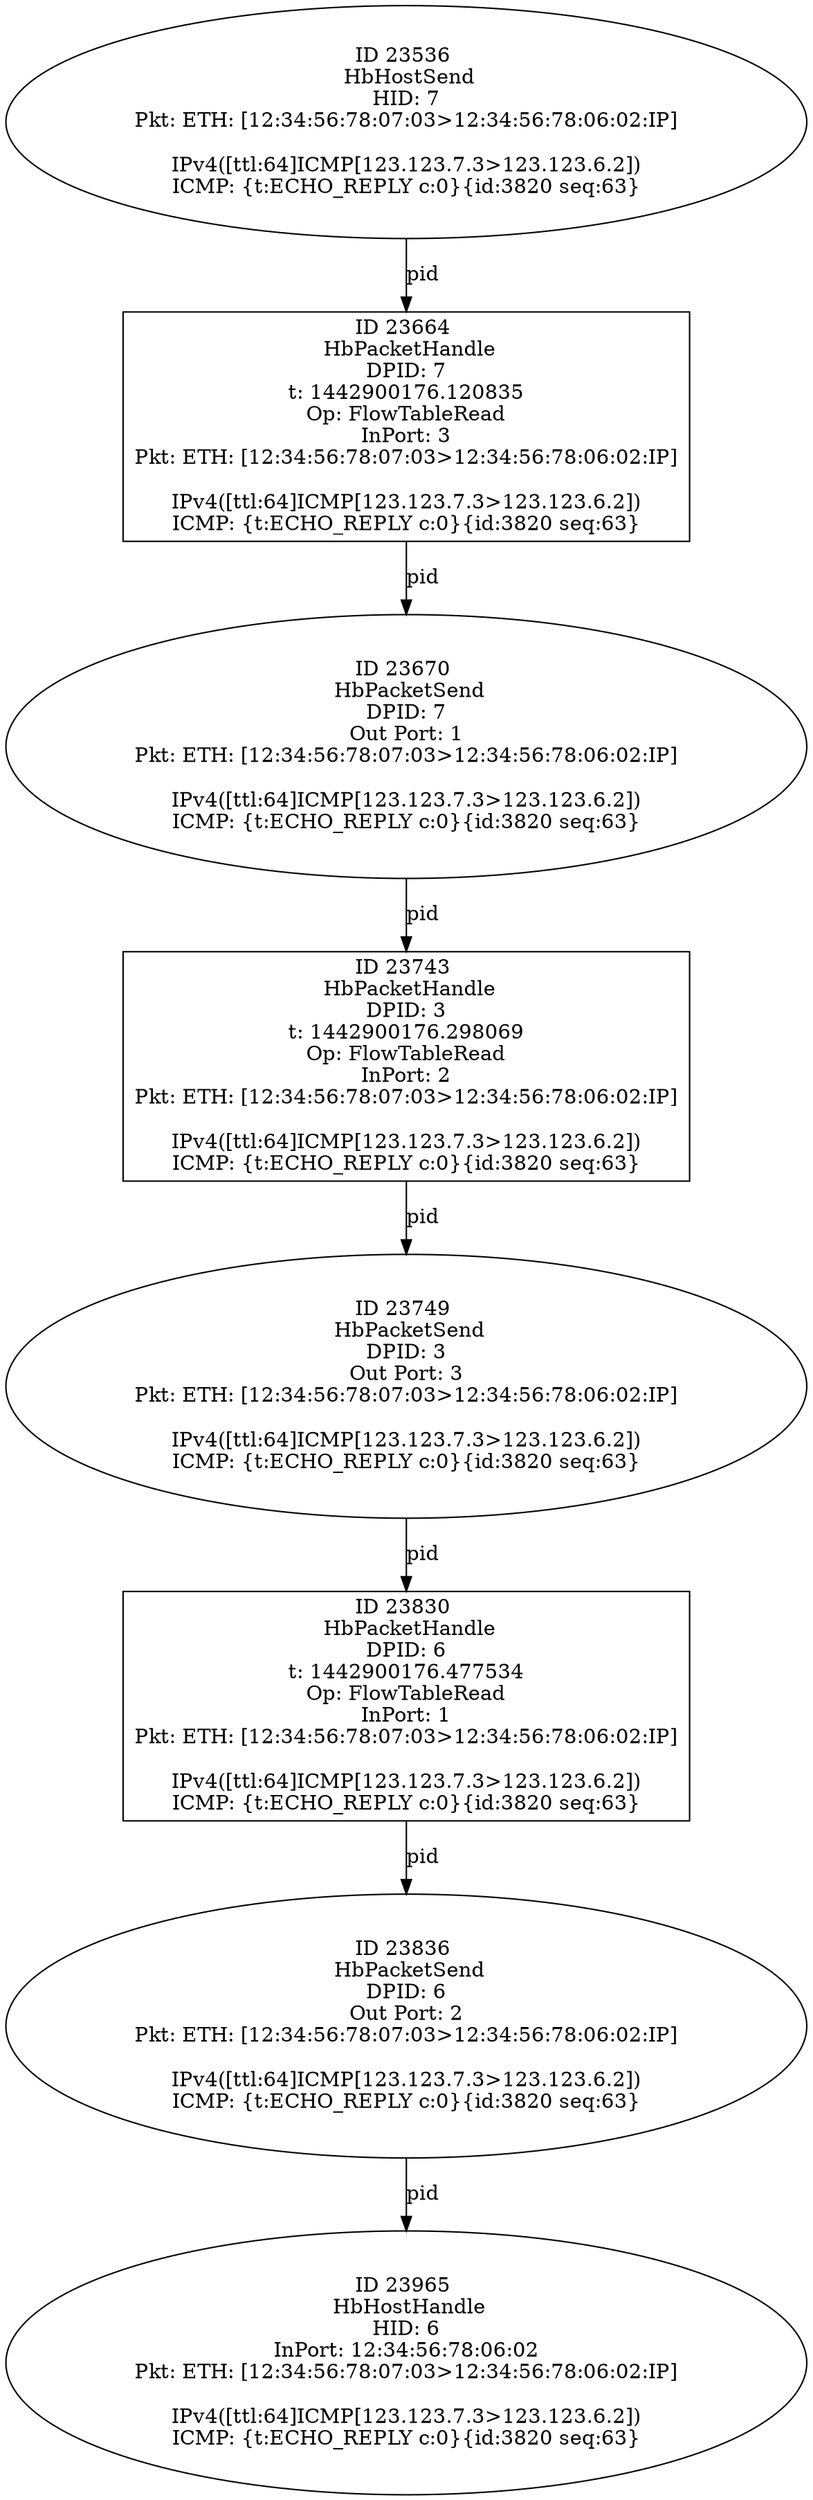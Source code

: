 strict digraph G {
23536 [shape=oval, event=<hb_events.HbHostSend object at 0x10ce71510>, label="ID 23536 
 HbHostSend
HID: 7
Pkt: ETH: [12:34:56:78:07:03>12:34:56:78:06:02:IP]

IPv4([ttl:64]ICMP[123.123.7.3>123.123.6.2])
ICMP: {t:ECHO_REPLY c:0}{id:3820 seq:63}"];
23749 [shape=oval, event=<hb_events.HbPacketSend object at 0x10cf2e910>, label="ID 23749 
 HbPacketSend
DPID: 3
Out Port: 3
Pkt: ETH: [12:34:56:78:07:03>12:34:56:78:06:02:IP]

IPv4([ttl:64]ICMP[123.123.7.3>123.123.6.2])
ICMP: {t:ECHO_REPLY c:0}{id:3820 seq:63}"];
23670 [shape=oval, event=<hb_events.HbPacketSend object at 0x10ced8b10>, label="ID 23670 
 HbPacketSend
DPID: 7
Out Port: 1
Pkt: ETH: [12:34:56:78:07:03>12:34:56:78:06:02:IP]

IPv4([ttl:64]ICMP[123.123.7.3>123.123.6.2])
ICMP: {t:ECHO_REPLY c:0}{id:3820 seq:63}"];
23664 [shape=box, event=<hb_events.HbPacketHandle object at 0x10ceeced0>, label="ID 23664 
 HbPacketHandle
DPID: 7
t: 1442900176.120835
Op: FlowTableRead
InPort: 3
Pkt: ETH: [12:34:56:78:07:03>12:34:56:78:06:02:IP]

IPv4([ttl:64]ICMP[123.123.7.3>123.123.6.2])
ICMP: {t:ECHO_REPLY c:0}{id:3820 seq:63}"];
23830 [shape=box, event=<hb_events.HbPacketHandle object at 0x10cf73750>, label="ID 23830 
 HbPacketHandle
DPID: 6
t: 1442900176.477534
Op: FlowTableRead
InPort: 1
Pkt: ETH: [12:34:56:78:07:03>12:34:56:78:06:02:IP]

IPv4([ttl:64]ICMP[123.123.7.3>123.123.6.2])
ICMP: {t:ECHO_REPLY c:0}{id:3820 seq:63}"];
23836 [shape=oval, event=<hb_events.HbPacketSend object at 0x10cf6d990>, label="ID 23836 
 HbPacketSend
DPID: 6
Out Port: 2
Pkt: ETH: [12:34:56:78:07:03>12:34:56:78:06:02:IP]

IPv4([ttl:64]ICMP[123.123.7.3>123.123.6.2])
ICMP: {t:ECHO_REPLY c:0}{id:3820 seq:63}"];
23965 [shape=oval, event=<hb_events.HbHostHandle object at 0x10cfe97d0>, label="ID 23965 
 HbHostHandle
HID: 6
InPort: 12:34:56:78:06:02
Pkt: ETH: [12:34:56:78:07:03>12:34:56:78:06:02:IP]

IPv4([ttl:64]ICMP[123.123.7.3>123.123.6.2])
ICMP: {t:ECHO_REPLY c:0}{id:3820 seq:63}"];
23743 [shape=box, event=<hb_events.HbPacketHandle object at 0x10cf11e10>, label="ID 23743 
 HbPacketHandle
DPID: 3
t: 1442900176.298069
Op: FlowTableRead
InPort: 2
Pkt: ETH: [12:34:56:78:07:03>12:34:56:78:06:02:IP]

IPv4([ttl:64]ICMP[123.123.7.3>123.123.6.2])
ICMP: {t:ECHO_REPLY c:0}{id:3820 seq:63}"];
23664 -> 23670  [rel=pid, label=pid];
23749 -> 23830  [rel=pid, label=pid];
23536 -> 23664  [rel=pid, label=pid];
23830 -> 23836  [rel=pid, label=pid];
23836 -> 23965  [rel=pid, label=pid];
23670 -> 23743  [rel=pid, label=pid];
23743 -> 23749  [rel=pid, label=pid];
}
